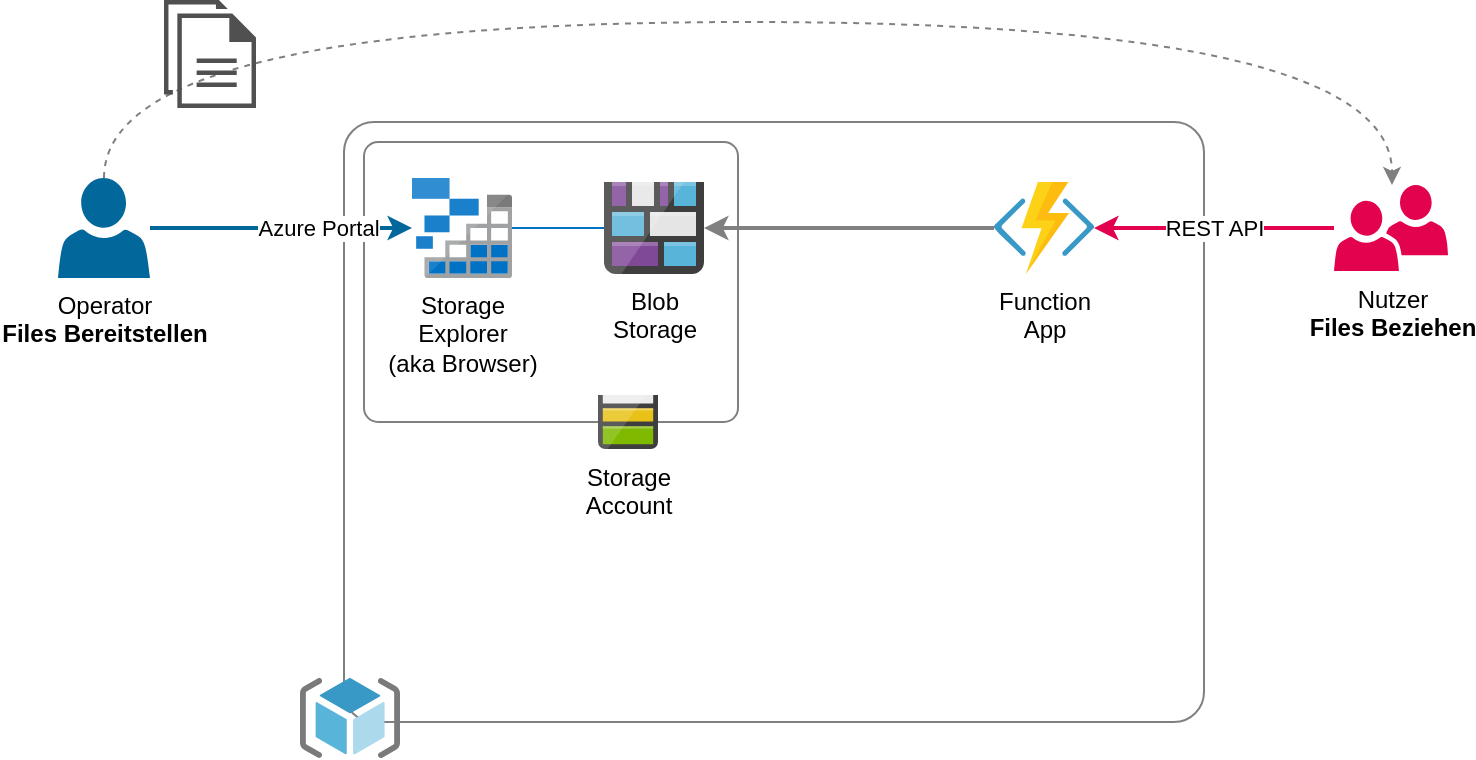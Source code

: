 <mxfile version="20.8.10" type="device" pages="2"><diagram name="Basic" id="xcqqFMg2mENvqXQD3v_U"><mxGraphModel dx="1418" dy="820" grid="1" gridSize="10" guides="1" tooltips="1" connect="1" arrows="1" fold="1" page="1" pageScale="1" pageWidth="827" pageHeight="1169" math="0" shadow="0"><root><mxCell id="2gvO7z5Gl6Mimi-FeoLc-0"/><mxCell id="2gvO7z5Gl6Mimi-FeoLc-1" parent="2gvO7z5Gl6Mimi-FeoLc-0"/><mxCell id="2gvO7z5Gl6Mimi-FeoLc-2" value="" style="rounded=1;whiteSpace=wrap;html=1;fillColor=none;strokeColor=#808080;arcSize=5" parent="2gvO7z5Gl6Mimi-FeoLc-1" vertex="1"><mxGeometry x="223" y="210" width="430" height="300" as="geometry"/></mxCell><mxCell id="2gvO7z5Gl6Mimi-FeoLc-3" value="" style="rounded=1;whiteSpace=wrap;html=1;fillColor=none;strokeColor=#808080;arcSize=5" parent="2gvO7z5Gl6Mimi-FeoLc-1" vertex="1"><mxGeometry x="233" y="220" width="187" height="140" as="geometry"/></mxCell><mxCell id="2gvO7z5Gl6Mimi-FeoLc-4" value="Blob&lt;br&gt;Storage" style="sketch=0;aspect=fixed;html=1;points=[];align=center;image;fontSize=12;image=img/lib/mscae/Blog_Storage.svg;" parent="2gvO7z5Gl6Mimi-FeoLc-1" vertex="1"><mxGeometry x="353" y="240" width="50" height="46" as="geometry"/></mxCell><mxCell id="2gvO7z5Gl6Mimi-FeoLc-5" style="edgeStyle=elbowEdgeStyle;rounded=0;orthogonalLoop=1;jettySize=auto;html=1;strokeColor=#0072c6;strokeWidth=1;startArrow=none;startFill=0;endArrow=none;endFill=0;" parent="2gvO7z5Gl6Mimi-FeoLc-1" source="2gvO7z5Gl6Mimi-FeoLc-6" target="2gvO7z5Gl6Mimi-FeoLc-4" edge="1"><mxGeometry relative="1" as="geometry"/></mxCell><mxCell id="2gvO7z5Gl6Mimi-FeoLc-6" value="Storage&lt;br&gt;Explorer&lt;br&gt;(aka Browser)" style="sketch=0;aspect=fixed;html=1;points=[];align=center;image;fontSize=12;image=img/lib/mscae/Storage_Explorer.svg;" parent="2gvO7z5Gl6Mimi-FeoLc-1" vertex="1"><mxGeometry x="257" y="238" width="50" height="50" as="geometry"/></mxCell><mxCell id="2gvO7z5Gl6Mimi-FeoLc-7" value="REST API" style="edgeStyle=orthogonalEdgeStyle;rounded=0;orthogonalLoop=1;jettySize=auto;html=1;strokeColor=#E3024D;strokeWidth=2;startArrow=none;startFill=0;" parent="2gvO7z5Gl6Mimi-FeoLc-1" source="2gvO7z5Gl6Mimi-FeoLc-8" target="2gvO7z5Gl6Mimi-FeoLc-17" edge="1"><mxGeometry relative="1" as="geometry"/></mxCell><mxCell id="2gvO7z5Gl6Mimi-FeoLc-8" value="Nutzer&lt;br&gt;&lt;b&gt;Files Beziehen&lt;/b&gt;" style="sketch=0;pointerEvents=1;shadow=0;dashed=0;html=1;strokeColor=none;fillColor=#e3024d;labelPosition=center;verticalLabelPosition=bottom;verticalAlign=top;outlineConnect=0;align=center;shape=mxgraph.office.users.users_two;" parent="2gvO7z5Gl6Mimi-FeoLc-1" vertex="1"><mxGeometry x="718" y="241.5" width="57" height="43" as="geometry"/></mxCell><mxCell id="2gvO7z5Gl6Mimi-FeoLc-9" value="Azure Portal" style="edgeStyle=orthogonalEdgeStyle;rounded=0;orthogonalLoop=1;jettySize=auto;html=1;strokeColor=#02689B;startArrow=none;startFill=0;strokeWidth=2;" parent="2gvO7z5Gl6Mimi-FeoLc-1" source="2gvO7z5Gl6Mimi-FeoLc-22" target="2gvO7z5Gl6Mimi-FeoLc-6" edge="1"><mxGeometry x="0.282" relative="1" as="geometry"><mxPoint as="offset"/></mxGeometry></mxCell><mxCell id="2gvO7z5Gl6Mimi-FeoLc-12" value="" style="sketch=0;aspect=fixed;html=1;points=[];align=center;image;fontSize=12;image=img/lib/mscae/ResourceGroup.svg;" parent="2gvO7z5Gl6Mimi-FeoLc-1" vertex="1"><mxGeometry x="201" y="488" width="50" height="40" as="geometry"/></mxCell><mxCell id="2gvO7z5Gl6Mimi-FeoLc-13" style="edgeStyle=elbowEdgeStyle;rounded=0;orthogonalLoop=1;jettySize=auto;html=1;dashed=1;strokeColor=#808080;strokeWidth=2;startArrow=none;startFill=0;" parent="2gvO7z5Gl6Mimi-FeoLc-1" source="2gvO7z5Gl6Mimi-FeoLc-23" edge="1"><mxGeometry relative="1" as="geometry"><mxPoint x="477" y="380" as="targetPoint"/></mxGeometry></mxCell><mxCell id="2gvO7z5Gl6Mimi-FeoLc-14" style="edgeStyle=orthogonalEdgeStyle;rounded=0;orthogonalLoop=1;jettySize=auto;html=1;dashed=1;strokeColor=#808080;strokeWidth=2;startArrow=none;startFill=0;" parent="2gvO7z5Gl6Mimi-FeoLc-1" source="2gvO7z5Gl6Mimi-FeoLc-20" edge="1"><mxGeometry relative="1" as="geometry"><mxPoint x="500" y="405" as="targetPoint"/></mxGeometry></mxCell><mxCell id="2gvO7z5Gl6Mimi-FeoLc-16" style="edgeStyle=elbowEdgeStyle;rounded=0;orthogonalLoop=1;jettySize=auto;html=1;strokeColor=#808080;strokeWidth=2;startArrow=none;startFill=0;" parent="2gvO7z5Gl6Mimi-FeoLc-1" source="2gvO7z5Gl6Mimi-FeoLc-17" target="2gvO7z5Gl6Mimi-FeoLc-4" edge="1"><mxGeometry relative="1" as="geometry"/></mxCell><mxCell id="2gvO7z5Gl6Mimi-FeoLc-17" value="Function&lt;br&gt;App" style="sketch=0;aspect=fixed;html=1;points=[];align=center;image;fontSize=12;image=img/lib/mscae/Functions.svg;" parent="2gvO7z5Gl6Mimi-FeoLc-1" vertex="1"><mxGeometry x="548" y="240" width="50" height="46" as="geometry"/></mxCell><mxCell id="2gvO7z5Gl6Mimi-FeoLc-21" style="edgeStyle=orthogonalEdgeStyle;rounded=0;orthogonalLoop=1;jettySize=auto;html=1;strokeColor=#808080;strokeWidth=1;startArrow=none;startFill=0;endArrow=classic;endFill=1;curved=1;dashed=1;" parent="2gvO7z5Gl6Mimi-FeoLc-1" source="2gvO7z5Gl6Mimi-FeoLc-22" target="2gvO7z5Gl6Mimi-FeoLc-8" edge="1"><mxGeometry relative="1" as="geometry"><Array as="points"><mxPoint x="103" y="160"/><mxPoint x="747" y="160"/></Array></mxGeometry></mxCell><mxCell id="2gvO7z5Gl6Mimi-FeoLc-22" value="Operator&lt;br&gt;&lt;b&gt;Files Bereitstellen&lt;/b&gt;" style="sketch=0;pointerEvents=1;shadow=0;dashed=0;html=1;strokeColor=none;fillColor=#02689b;labelPosition=center;verticalLabelPosition=bottom;verticalAlign=top;outlineConnect=0;align=center;shape=mxgraph.office.users.user;labelBackgroundColor=default;" parent="2gvO7z5Gl6Mimi-FeoLc-1" vertex="1"><mxGeometry x="80" y="238" width="46" height="50" as="geometry"/></mxCell><mxCell id="2gvO7z5Gl6Mimi-FeoLc-24" value="" style="sketch=0;pointerEvents=1;shadow=0;dashed=0;html=1;strokeColor=none;fillColor=#505050;labelPosition=center;verticalLabelPosition=bottom;verticalAlign=top;outlineConnect=0;align=center;shape=mxgraph.office.concepts.documents;" parent="2gvO7z5Gl6Mimi-FeoLc-1" vertex="1"><mxGeometry x="133" y="149" width="46" height="54" as="geometry"/></mxCell><mxCell id="2gvO7z5Gl6Mimi-FeoLc-25" value="Storage&lt;br&gt;Account" style="sketch=0;aspect=fixed;html=1;points=[];align=center;image;fontSize=12;image=img/lib/mscae/Storage_Accounts.svg;" parent="2gvO7z5Gl6Mimi-FeoLc-1" vertex="1"><mxGeometry x="350" y="346.5" width="30" height="27" as="geometry"/></mxCell></root></mxGraphModel></diagram><diagram name="Advanced" id="Pvs-3e0h9nJi2ktBfZ9t"><mxGraphModel dx="1195" dy="697" grid="1" gridSize="10" guides="1" tooltips="1" connect="1" arrows="1" fold="1" page="1" pageScale="1" pageWidth="827" pageHeight="1169" math="0" shadow="0"><root><mxCell id="0"/><mxCell id="1" parent="0"/><mxCell id="kaHK7x4kg4sLKph99-Qs-10" value="" style="rounded=1;whiteSpace=wrap;html=1;fillColor=none;strokeColor=#808080;arcSize=5" parent="1" vertex="1"><mxGeometry x="223" y="210" width="430" height="300" as="geometry"/></mxCell><mxCell id="GFV3Pg_47o83vht-Lk2X-2" value="" style="rounded=1;whiteSpace=wrap;html=1;fillColor=none;strokeColor=#808080;arcSize=5" vertex="1" parent="1"><mxGeometry x="233" y="220" width="187" height="140" as="geometry"/></mxCell><mxCell id="kaHK7x4kg4sLKph99-Qs-1" value="Blob&lt;br&gt;Storage" style="sketch=0;aspect=fixed;html=1;points=[];align=center;image;fontSize=12;image=img/lib/mscae/Blog_Storage.svg;" parent="1" vertex="1"><mxGeometry x="353" y="240" width="50" height="46" as="geometry"/></mxCell><mxCell id="kaHK7x4kg4sLKph99-Qs-23" style="edgeStyle=elbowEdgeStyle;rounded=0;orthogonalLoop=1;jettySize=auto;html=1;strokeColor=#0072c6;strokeWidth=1;startArrow=none;startFill=0;endArrow=none;endFill=0;" parent="1" source="kaHK7x4kg4sLKph99-Qs-2" target="kaHK7x4kg4sLKph99-Qs-1" edge="1"><mxGeometry relative="1" as="geometry"/></mxCell><mxCell id="kaHK7x4kg4sLKph99-Qs-2" value="Storage&lt;br&gt;Explorer&lt;br&gt;(aka Browser)" style="sketch=0;aspect=fixed;html=1;points=[];align=center;image;fontSize=12;image=img/lib/mscae/Storage_Explorer.svg;" parent="1" vertex="1"><mxGeometry x="257" y="238" width="50" height="50" as="geometry"/></mxCell><mxCell id="kaHK7x4kg4sLKph99-Qs-14" value="REST API" style="edgeStyle=orthogonalEdgeStyle;rounded=0;orthogonalLoop=1;jettySize=auto;html=1;strokeColor=#E3024D;strokeWidth=2;startArrow=none;startFill=0;" parent="1" source="kaHK7x4kg4sLKph99-Qs-3" target="kaHK7x4kg4sLKph99-Qs-5" edge="1"><mxGeometry relative="1" as="geometry"/></mxCell><mxCell id="kaHK7x4kg4sLKph99-Qs-3" value="Nutzer&lt;br&gt;&lt;b&gt;Files Beziehen&lt;/b&gt;" style="sketch=0;pointerEvents=1;shadow=0;dashed=0;html=1;strokeColor=none;fillColor=#e3024d;labelPosition=center;verticalLabelPosition=bottom;verticalAlign=top;outlineConnect=0;align=center;shape=mxgraph.office.users.users_two;" parent="1" vertex="1"><mxGeometry x="718" y="241.5" width="57" height="43" as="geometry"/></mxCell><mxCell id="kaHK7x4kg4sLKph99-Qs-13" value="Azure Portal" style="edgeStyle=orthogonalEdgeStyle;rounded=0;orthogonalLoop=1;jettySize=auto;html=1;strokeColor=#02689B;startArrow=none;startFill=0;strokeWidth=2;" parent="1" source="kaHK7x4kg4sLKph99-Qs-4" target="kaHK7x4kg4sLKph99-Qs-2" edge="1"><mxGeometry x="0.282" relative="1" as="geometry"><mxPoint as="offset"/></mxGeometry></mxCell><mxCell id="kaHK7x4kg4sLKph99-Qs-15" style="edgeStyle=orthogonalEdgeStyle;rounded=0;orthogonalLoop=1;jettySize=auto;html=1;strokeColor=#808080;strokeWidth=2;startArrow=none;startFill=0;dashed=1;" parent="1" source="kaHK7x4kg4sLKph99-Qs-5" target="kaHK7x4kg4sLKph99-Qs-9" edge="1"><mxGeometry relative="1" as="geometry"/></mxCell><mxCell id="kaHK7x4kg4sLKph99-Qs-6" value="Log Analytics&lt;br&gt;Workspace" style="sketch=0;aspect=fixed;html=1;points=[];align=center;image;fontSize=12;image=img/lib/mscae/Log_Analytics_Workspaces.svg;" parent="1" vertex="1"><mxGeometry x="450" y="380" width="50" height="50" as="geometry"/></mxCell><mxCell id="kaHK7x4kg4sLKph99-Qs-7" value="" style="sketch=0;aspect=fixed;html=1;points=[];align=center;image;fontSize=12;image=img/lib/mscae/ResourceGroup.svg;" parent="1" vertex="1"><mxGeometry x="201" y="488" width="50" height="40" as="geometry"/></mxCell><mxCell id="kaHK7x4kg4sLKph99-Qs-21" style="edgeStyle=elbowEdgeStyle;rounded=0;orthogonalLoop=1;jettySize=auto;html=1;dashed=1;strokeColor=#808080;strokeWidth=2;startArrow=none;startFill=0;" parent="1" source="kaHK7x4kg4sLKph99-Qs-8" target="kaHK7x4kg4sLKph99-Qs-6" edge="1"><mxGeometry relative="1" as="geometry"/></mxCell><mxCell id="kaHK7x4kg4sLKph99-Qs-16" style="edgeStyle=orthogonalEdgeStyle;rounded=0;orthogonalLoop=1;jettySize=auto;html=1;dashed=1;strokeColor=#808080;strokeWidth=2;startArrow=none;startFill=0;" parent="1" source="kaHK7x4kg4sLKph99-Qs-9" target="kaHK7x4kg4sLKph99-Qs-6" edge="1"><mxGeometry relative="1" as="geometry"/></mxCell><mxCell id="kaHK7x4kg4sLKph99-Qs-18" style="edgeStyle=orthogonalEdgeStyle;rounded=0;orthogonalLoop=1;jettySize=auto;html=1;dashed=1;strokeColor=#808080;strokeWidth=2;startArrow=none;startFill=0;curved=1;" parent="1" source="kaHK7x4kg4sLKph99-Qs-11" target="kaHK7x4kg4sLKph99-Qs-4" edge="1"><mxGeometry relative="1" as="geometry"/></mxCell><mxCell id="kaHK7x4kg4sLKph99-Qs-22" style="edgeStyle=elbowEdgeStyle;rounded=0;orthogonalLoop=1;jettySize=auto;html=1;strokeColor=#808080;strokeWidth=2;startArrow=none;startFill=0;" parent="1" source="kaHK7x4kg4sLKph99-Qs-5" target="kaHK7x4kg4sLKph99-Qs-1" edge="1"><mxGeometry relative="1" as="geometry"/></mxCell><mxCell id="kaHK7x4kg4sLKph99-Qs-5" value="Function&lt;br&gt;App" style="sketch=0;aspect=fixed;html=1;points=[];align=center;image;fontSize=12;image=img/lib/mscae/Functions.svg;" parent="1" vertex="1"><mxGeometry x="548" y="240" width="50" height="46" as="geometry"/></mxCell><mxCell id="kaHK7x4kg4sLKph99-Qs-20" value="" style="edgeStyle=orthogonalEdgeStyle;rounded=0;orthogonalLoop=1;jettySize=auto;html=1;dashed=1;strokeColor=#808080;strokeWidth=2;startArrow=none;startFill=0;endArrow=none;curved=1;" parent="1" source="kaHK7x4kg4sLKph99-Qs-9" target="kaHK7x4kg4sLKph99-Qs-11" edge="1"><mxGeometry relative="1" as="geometry"><mxPoint x="668" y="430" as="sourcePoint"/><mxPoint x="103" y="288" as="targetPoint"/><Array as="points"><mxPoint x="623" y="405"/><mxPoint x="623" y="490"/><mxPoint x="393" y="490"/><mxPoint x="393" y="461"/></Array></mxGeometry></mxCell><mxCell id="kaHK7x4kg4sLKph99-Qs-11" value="Alert" style="sketch=0;aspect=fixed;html=1;points=[];align=center;image;fontSize=12;image=img/lib/mscae/Notification.svg;strokeColor=#808080;fillColor=none;" parent="1" vertex="1"><mxGeometry x="273" y="446" width="30" height="30" as="geometry"/></mxCell><mxCell id="kaHK7x4kg4sLKph99-Qs-9" value="Application&lt;br&gt;Insights" style="sketch=0;aspect=fixed;html=1;points=[];align=center;image;fontSize=12;image=img/lib/mscae/Application_Insights.svg;" parent="1" vertex="1"><mxGeometry x="557" y="380" width="32" height="50" as="geometry"/></mxCell><mxCell id="kaHK7x4kg4sLKph99-Qs-24" style="edgeStyle=orthogonalEdgeStyle;rounded=0;orthogonalLoop=1;jettySize=auto;html=1;strokeColor=#808080;strokeWidth=1;startArrow=none;startFill=0;endArrow=classic;endFill=1;curved=1;dashed=1;" parent="1" source="kaHK7x4kg4sLKph99-Qs-4" target="kaHK7x4kg4sLKph99-Qs-3" edge="1"><mxGeometry relative="1" as="geometry"><Array as="points"><mxPoint x="103" y="160"/><mxPoint x="747" y="160"/></Array></mxGeometry></mxCell><mxCell id="kaHK7x4kg4sLKph99-Qs-4" value="Operator&lt;br&gt;&lt;b&gt;Files Bereitstellen&lt;/b&gt;" style="sketch=0;pointerEvents=1;shadow=0;dashed=0;html=1;strokeColor=none;fillColor=#02689b;labelPosition=center;verticalLabelPosition=bottom;verticalAlign=top;outlineConnect=0;align=center;shape=mxgraph.office.users.user;labelBackgroundColor=default;" parent="1" vertex="1"><mxGeometry x="80" y="238" width="46" height="50" as="geometry"/></mxCell><mxCell id="kaHK7x4kg4sLKph99-Qs-8" value="Key Vault" style="sketch=0;aspect=fixed;html=1;points=[];align=center;image;fontSize=12;image=img/lib/mscae/Key_Vaults.svg;" parent="1" vertex="1"><mxGeometry x="453" y="247" width="48" height="50" as="geometry"/></mxCell><mxCell id="kaHK7x4kg4sLKph99-Qs-17" value="" style="sketch=0;pointerEvents=1;shadow=0;dashed=0;html=1;strokeColor=none;fillColor=#505050;labelPosition=center;verticalLabelPosition=bottom;verticalAlign=top;outlineConnect=0;align=center;shape=mxgraph.office.concepts.documents;" parent="1" vertex="1"><mxGeometry x="133" y="149" width="46" height="54" as="geometry"/></mxCell><mxCell id="GFV3Pg_47o83vht-Lk2X-1" value="Storage&lt;br&gt;Account" style="sketch=0;aspect=fixed;html=1;points=[];align=center;image;fontSize=12;image=img/lib/mscae/Storage_Accounts.svg;" vertex="1" parent="1"><mxGeometry x="350" y="346.5" width="30" height="27" as="geometry"/></mxCell></root></mxGraphModel></diagram></mxfile>